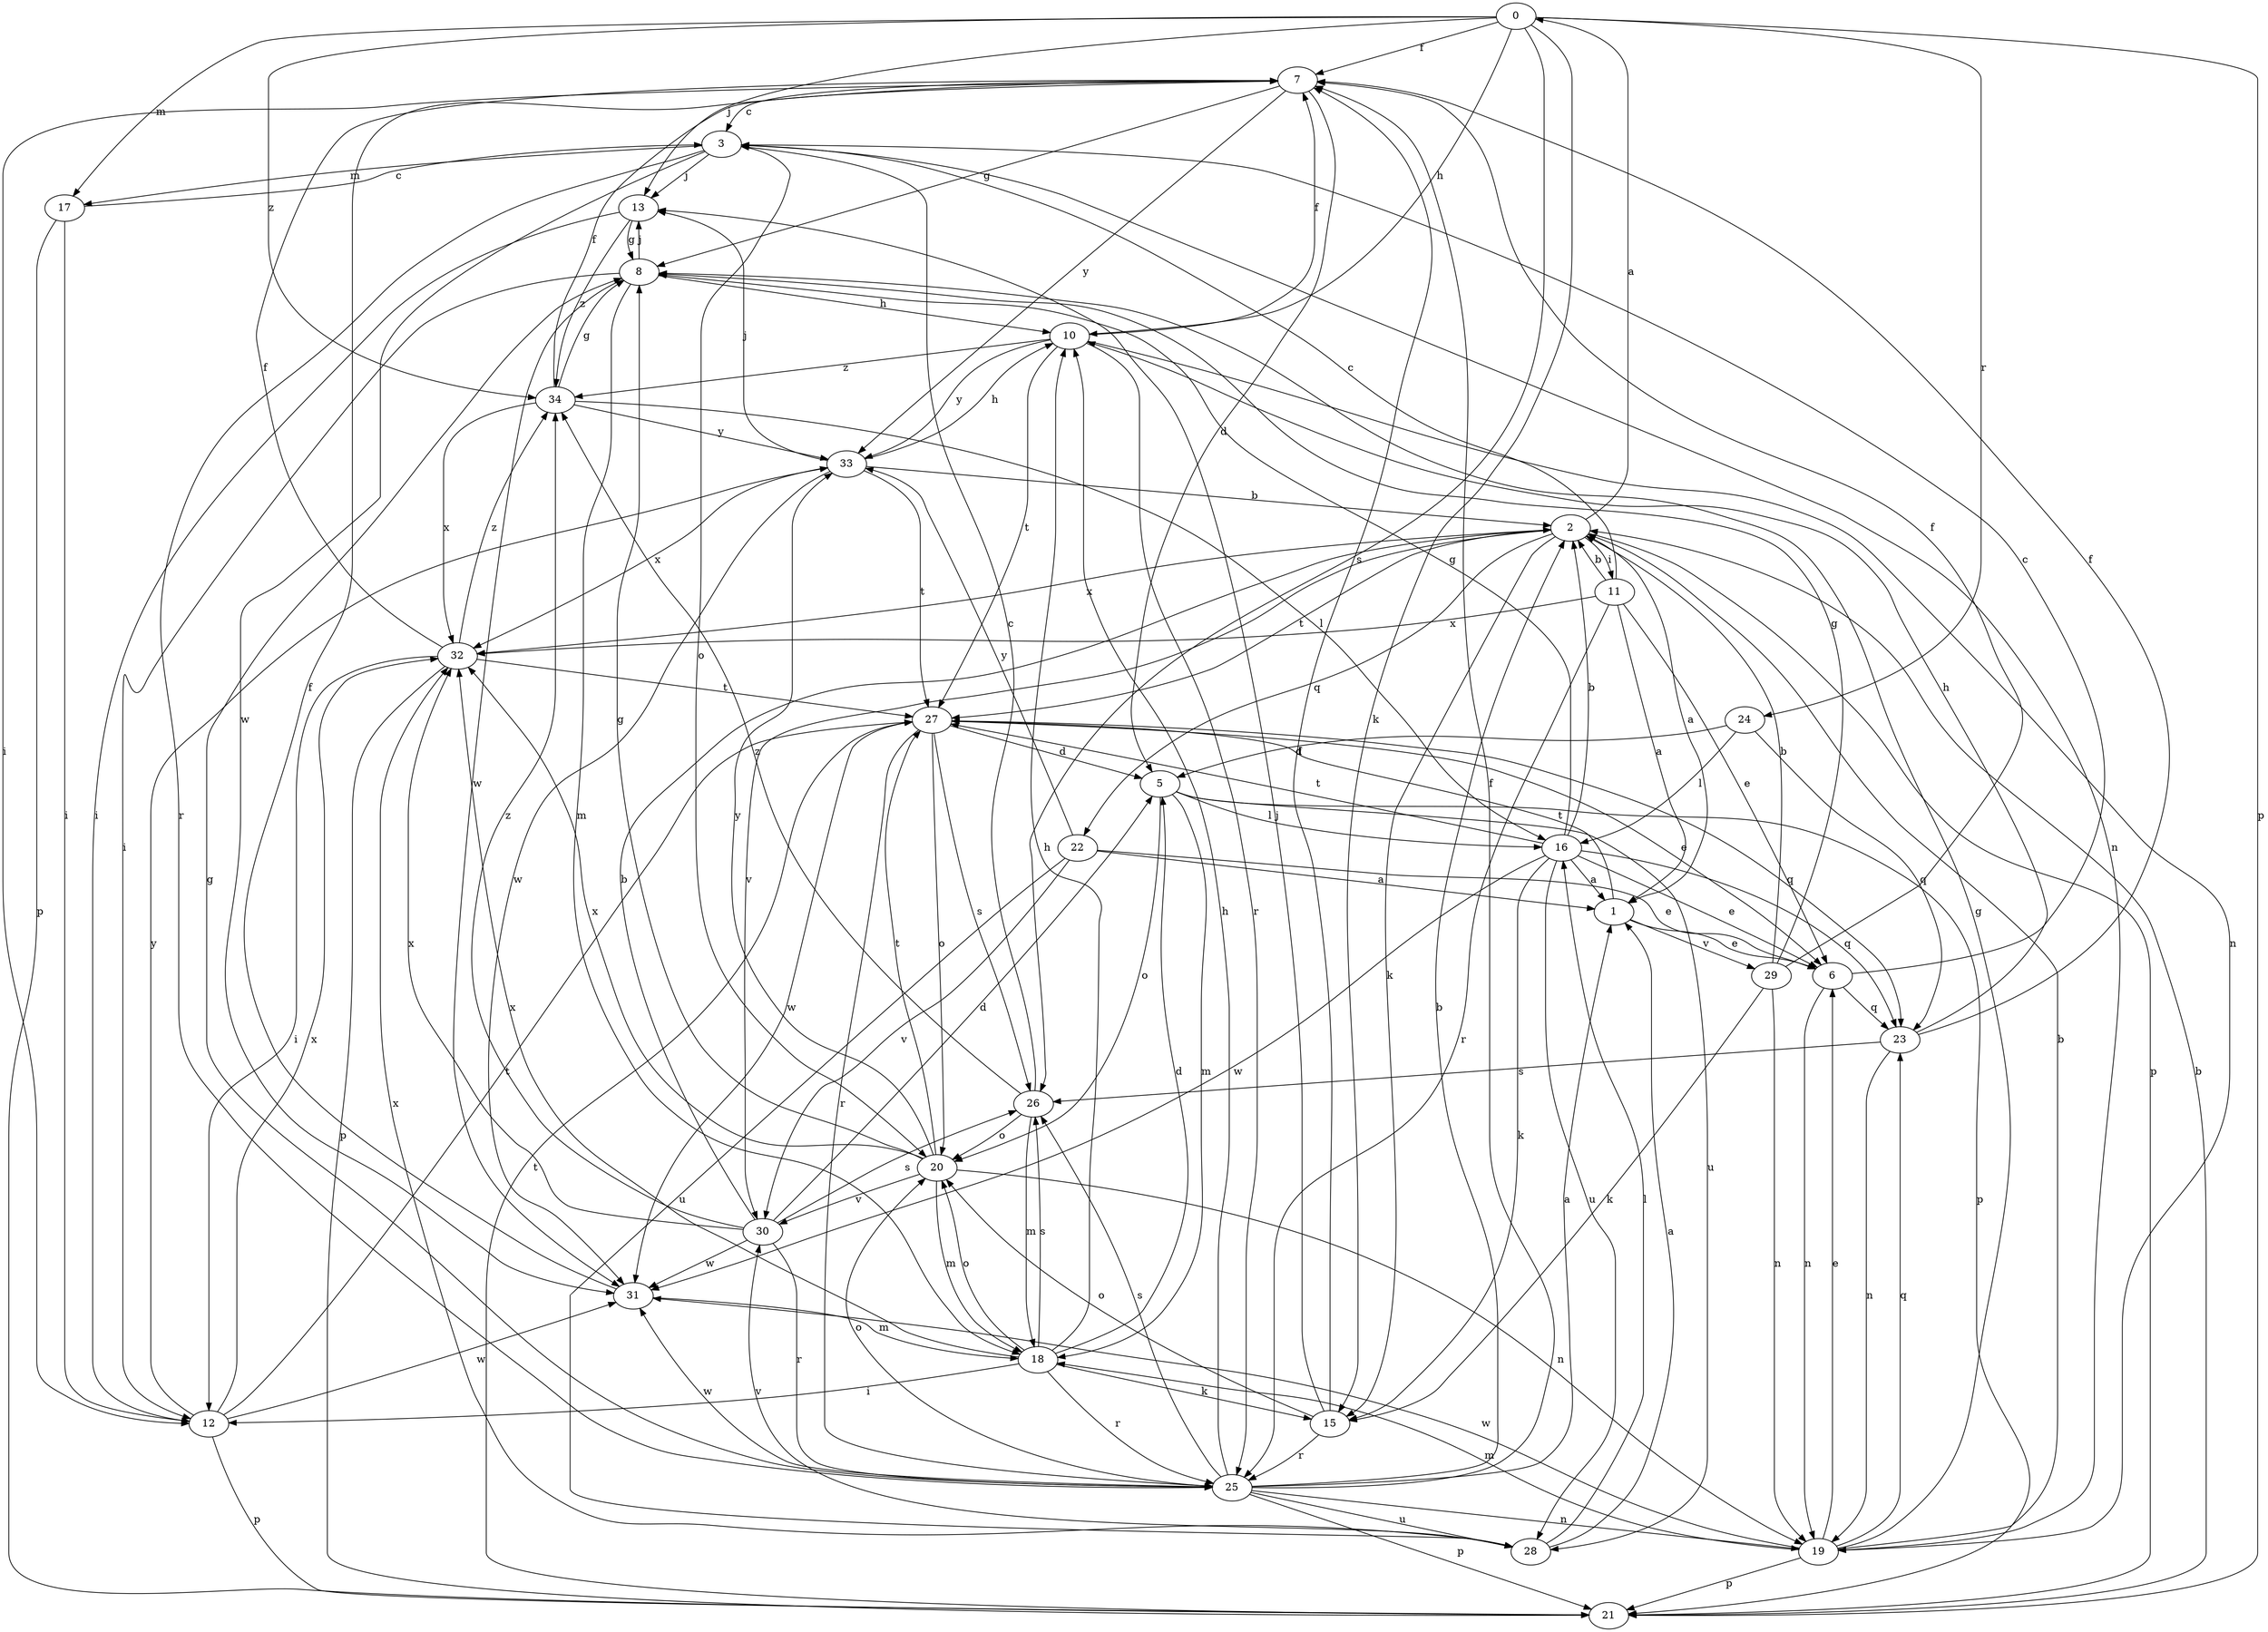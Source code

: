 strict digraph  {
0;
1;
2;
3;
5;
6;
7;
8;
10;
11;
12;
13;
15;
16;
17;
18;
19;
20;
21;
22;
23;
24;
25;
26;
27;
28;
29;
30;
31;
32;
33;
34;
0 -> 7  [label=f];
0 -> 10  [label=h];
0 -> 13  [label=j];
0 -> 15  [label=k];
0 -> 17  [label=m];
0 -> 21  [label=p];
0 -> 24  [label=r];
0 -> 26  [label=s];
0 -> 34  [label=z];
1 -> 6  [label=e];
1 -> 27  [label=t];
1 -> 29  [label=v];
2 -> 0  [label=a];
2 -> 1  [label=a];
2 -> 11  [label=i];
2 -> 15  [label=k];
2 -> 21  [label=p];
2 -> 22  [label=q];
2 -> 27  [label=t];
2 -> 30  [label=v];
2 -> 32  [label=x];
3 -> 13  [label=j];
3 -> 17  [label=m];
3 -> 19  [label=n];
3 -> 20  [label=o];
3 -> 25  [label=r];
3 -> 31  [label=w];
5 -> 16  [label=l];
5 -> 18  [label=m];
5 -> 20  [label=o];
5 -> 21  [label=p];
5 -> 28  [label=u];
6 -> 3  [label=c];
6 -> 19  [label=n];
6 -> 23  [label=q];
7 -> 3  [label=c];
7 -> 5  [label=d];
7 -> 8  [label=g];
7 -> 12  [label=i];
7 -> 33  [label=y];
8 -> 10  [label=h];
8 -> 12  [label=i];
8 -> 13  [label=j];
8 -> 18  [label=m];
8 -> 31  [label=w];
10 -> 7  [label=f];
10 -> 19  [label=n];
10 -> 25  [label=r];
10 -> 27  [label=t];
10 -> 33  [label=y];
10 -> 34  [label=z];
11 -> 1  [label=a];
11 -> 2  [label=b];
11 -> 3  [label=c];
11 -> 6  [label=e];
11 -> 25  [label=r];
11 -> 32  [label=x];
12 -> 21  [label=p];
12 -> 27  [label=t];
12 -> 31  [label=w];
12 -> 32  [label=x];
12 -> 33  [label=y];
13 -> 8  [label=g];
13 -> 12  [label=i];
13 -> 34  [label=z];
15 -> 7  [label=f];
15 -> 13  [label=j];
15 -> 20  [label=o];
15 -> 25  [label=r];
16 -> 1  [label=a];
16 -> 2  [label=b];
16 -> 6  [label=e];
16 -> 8  [label=g];
16 -> 15  [label=k];
16 -> 23  [label=q];
16 -> 27  [label=t];
16 -> 28  [label=u];
16 -> 31  [label=w];
17 -> 3  [label=c];
17 -> 12  [label=i];
17 -> 21  [label=p];
18 -> 5  [label=d];
18 -> 10  [label=h];
18 -> 12  [label=i];
18 -> 15  [label=k];
18 -> 20  [label=o];
18 -> 25  [label=r];
18 -> 26  [label=s];
18 -> 32  [label=x];
19 -> 2  [label=b];
19 -> 6  [label=e];
19 -> 8  [label=g];
19 -> 18  [label=m];
19 -> 21  [label=p];
19 -> 23  [label=q];
19 -> 31  [label=w];
20 -> 8  [label=g];
20 -> 18  [label=m];
20 -> 19  [label=n];
20 -> 27  [label=t];
20 -> 30  [label=v];
20 -> 32  [label=x];
20 -> 33  [label=y];
21 -> 2  [label=b];
21 -> 27  [label=t];
22 -> 1  [label=a];
22 -> 6  [label=e];
22 -> 28  [label=u];
22 -> 30  [label=v];
22 -> 33  [label=y];
23 -> 7  [label=f];
23 -> 10  [label=h];
23 -> 19  [label=n];
23 -> 26  [label=s];
24 -> 5  [label=d];
24 -> 16  [label=l];
24 -> 23  [label=q];
25 -> 1  [label=a];
25 -> 2  [label=b];
25 -> 7  [label=f];
25 -> 8  [label=g];
25 -> 10  [label=h];
25 -> 19  [label=n];
25 -> 20  [label=o];
25 -> 21  [label=p];
25 -> 26  [label=s];
25 -> 28  [label=u];
25 -> 31  [label=w];
26 -> 3  [label=c];
26 -> 18  [label=m];
26 -> 20  [label=o];
26 -> 34  [label=z];
27 -> 5  [label=d];
27 -> 6  [label=e];
27 -> 20  [label=o];
27 -> 23  [label=q];
27 -> 25  [label=r];
27 -> 26  [label=s];
27 -> 31  [label=w];
28 -> 1  [label=a];
28 -> 16  [label=l];
28 -> 30  [label=v];
28 -> 32  [label=x];
29 -> 2  [label=b];
29 -> 7  [label=f];
29 -> 8  [label=g];
29 -> 15  [label=k];
29 -> 19  [label=n];
30 -> 2  [label=b];
30 -> 5  [label=d];
30 -> 25  [label=r];
30 -> 26  [label=s];
30 -> 31  [label=w];
30 -> 32  [label=x];
30 -> 34  [label=z];
31 -> 7  [label=f];
31 -> 18  [label=m];
32 -> 7  [label=f];
32 -> 12  [label=i];
32 -> 21  [label=p];
32 -> 27  [label=t];
32 -> 34  [label=z];
33 -> 2  [label=b];
33 -> 10  [label=h];
33 -> 13  [label=j];
33 -> 27  [label=t];
33 -> 31  [label=w];
33 -> 32  [label=x];
34 -> 7  [label=f];
34 -> 8  [label=g];
34 -> 16  [label=l];
34 -> 32  [label=x];
34 -> 33  [label=y];
}
